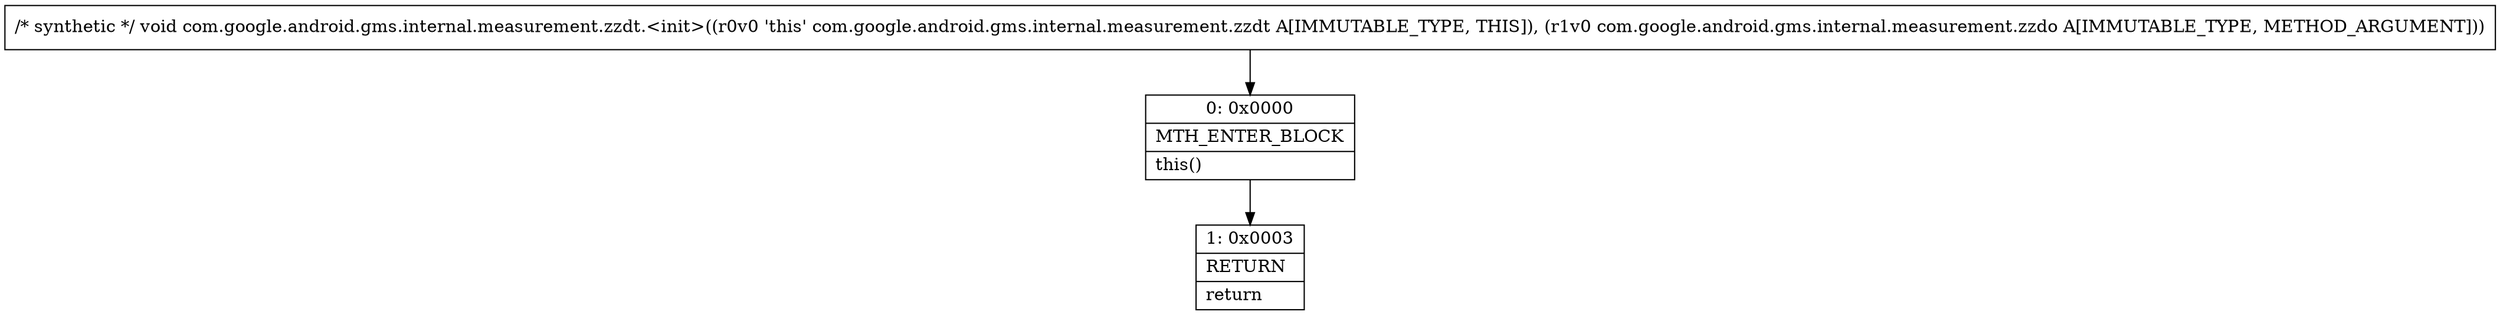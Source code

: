 digraph "CFG forcom.google.android.gms.internal.measurement.zzdt.\<init\>(Lcom\/google\/android\/gms\/internal\/measurement\/zzdo;)V" {
Node_0 [shape=record,label="{0\:\ 0x0000|MTH_ENTER_BLOCK\l|this()\l}"];
Node_1 [shape=record,label="{1\:\ 0x0003|RETURN\l|return\l}"];
MethodNode[shape=record,label="{\/* synthetic *\/ void com.google.android.gms.internal.measurement.zzdt.\<init\>((r0v0 'this' com.google.android.gms.internal.measurement.zzdt A[IMMUTABLE_TYPE, THIS]), (r1v0 com.google.android.gms.internal.measurement.zzdo A[IMMUTABLE_TYPE, METHOD_ARGUMENT])) }"];
MethodNode -> Node_0;
Node_0 -> Node_1;
}

